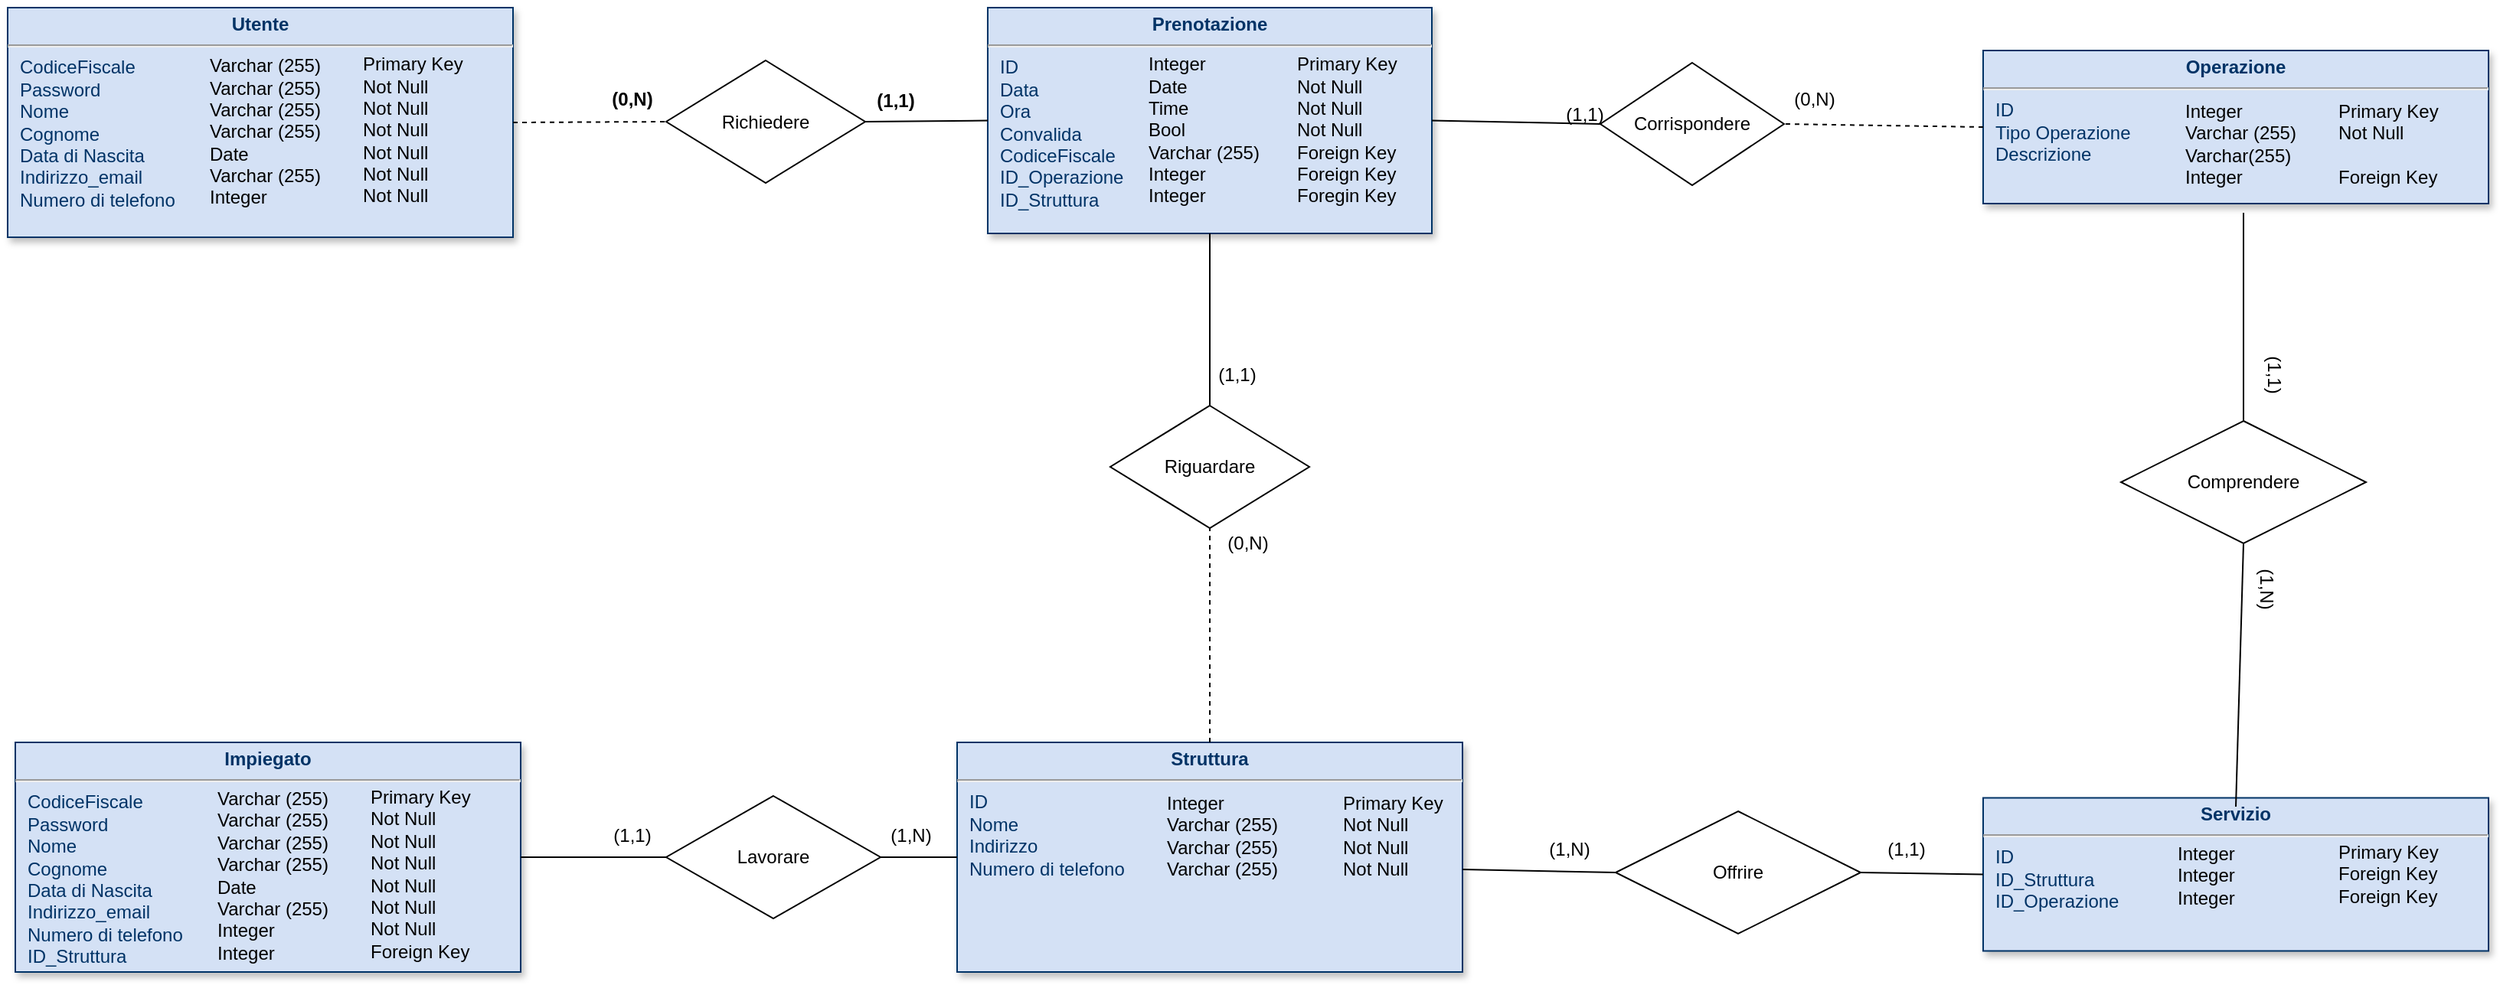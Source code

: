 <mxfile version="13.9.5" type="device"><diagram name="Page-1" id="efa7a0a1-bf9b-a30e-e6df-94a7791c09e9"><mxGraphModel dx="857" dy="642" grid="1" gridSize="10" guides="1" tooltips="1" connect="1" arrows="1" fold="1" page="1" pageScale="1" pageWidth="826" pageHeight="1169" background="#ffffff" math="0" shadow="0"><root><mxCell id="0"/><mxCell id="1" parent="0"/><mxCell id="20" value="&lt;p style=&quot;margin: 4px 0px 0px ; text-align: center&quot;&gt;&lt;b&gt;Prenotazione&lt;/b&gt;&lt;/p&gt;&lt;hr&gt;&lt;p style=&quot;margin: 0px ; margin-left: 8px&quot;&gt;ID&lt;/p&gt;&lt;p style=&quot;margin: 0px ; margin-left: 8px&quot;&gt;Data&lt;/p&gt;&lt;p style=&quot;margin: 0px ; margin-left: 8px&quot;&gt;Ora&lt;/p&gt;&lt;p style=&quot;margin: 0px ; margin-left: 8px&quot;&gt;Convalida&lt;/p&gt;&lt;p style=&quot;margin: 0px ; margin-left: 8px&quot;&gt;CodiceFiscale&lt;/p&gt;&lt;p style=&quot;margin: 0px ; margin-left: 8px&quot;&gt;ID_Operazione&lt;/p&gt;&lt;p style=&quot;margin: 0px ; margin-left: 8px&quot;&gt;ID_Struttura&lt;/p&gt;" style="verticalAlign=top;align=left;overflow=fill;fontSize=12;fontFamily=Helvetica;html=1;strokeColor=#003366;shadow=1;fillColor=#D4E1F5;fontColor=#003366" parent="1" vertex="1"><mxGeometry x="750" y="150" width="290" height="147.5" as="geometry"/></mxCell><mxCell id="iF1Satnm5P8hY6PcfvGE-114" value="Integer&lt;br&gt;Date&lt;br&gt;Time&lt;br&gt;Bool&lt;br&gt;Varchar (255)&lt;br&gt;Integer&lt;br&gt;Integer" style="rounded=0;whiteSpace=wrap;html=1;fillColor=none;align=left;strokeColor=none;" parent="1" vertex="1"><mxGeometry x="853" y="184.5" width="80" height="90" as="geometry"/></mxCell><mxCell id="iF1Satnm5P8hY6PcfvGE-115" value="Primary Key&lt;br&gt;Not Null&lt;br&gt;Not Null&lt;br&gt;Not Null&lt;br&gt;Foreign Key&lt;br&gt;Foreign Key&lt;br&gt;Foregin Key" style="rounded=0;whiteSpace=wrap;html=1;fillColor=none;align=left;strokeColor=none;" parent="1" vertex="1"><mxGeometry x="950" y="184.5" width="80" height="90" as="geometry"/></mxCell><mxCell id="iF1Satnm5P8hY6PcfvGE-119" value="&lt;p style=&quot;margin: 4px 0px 0px ; text-align: center&quot;&gt;&lt;b&gt;Utente&lt;/b&gt;&lt;/p&gt;&lt;hr&gt;&lt;p style=&quot;margin: 0px ; margin-left: 8px&quot;&gt;CodiceFiscale&lt;/p&gt;&lt;p style=&quot;margin: 0px ; margin-left: 8px&quot;&gt;Password&lt;/p&gt;&lt;p style=&quot;margin: 0px ; margin-left: 8px&quot;&gt;Nome&lt;/p&gt;&lt;p style=&quot;margin: 0px ; margin-left: 8px&quot;&gt;Cognome&lt;/p&gt;&lt;p style=&quot;margin: 0px ; margin-left: 8px&quot;&gt;Data di Nascita&lt;/p&gt;&lt;p style=&quot;margin: 0px ; margin-left: 8px&quot;&gt;Indirizzo_email&lt;/p&gt;&lt;p style=&quot;margin: 0px ; margin-left: 8px&quot;&gt;Numero di telefono&lt;/p&gt;" style="verticalAlign=top;align=left;overflow=fill;fontSize=12;fontFamily=Helvetica;html=1;strokeColor=#003366;shadow=1;fillColor=#D4E1F5;fontColor=#003366" parent="1" vertex="1"><mxGeometry x="110" y="150" width="330" height="150" as="geometry"/></mxCell><mxCell id="iF1Satnm5P8hY6PcfvGE-120" value="Varchar (255)&lt;br&gt;Varchar (255)&lt;br&gt;Varchar (255)&lt;br&gt;Varchar (255)&lt;br&gt;Date&lt;br&gt;Varchar (255)&lt;br&gt;Integer" style="rounded=0;whiteSpace=wrap;html=1;fillColor=none;align=left;strokeColor=none;" parent="1" vertex="1"><mxGeometry x="240" y="186" width="80" height="90" as="geometry"/></mxCell><mxCell id="iF1Satnm5P8hY6PcfvGE-121" value="Primary Key&lt;br&gt;Not Null&lt;br&gt;Not Null&lt;br&gt;Not Null&lt;br&gt;Not Null&lt;br&gt;Not Null&lt;br&gt;Not Null" style="rounded=0;whiteSpace=wrap;html=1;fillColor=none;align=left;strokeColor=none;" parent="1" vertex="1"><mxGeometry x="340" y="184.5" width="80" height="90" as="geometry"/></mxCell><mxCell id="iF1Satnm5P8hY6PcfvGE-122" value="" style="rhombus;whiteSpace=wrap;html=1;fillColor=none;" parent="1" vertex="1"><mxGeometry x="540" y="184.5" width="130" height="80" as="geometry"/></mxCell><mxCell id="iF1Satnm5P8hY6PcfvGE-123" value="Richiedere" style="text;html=1;strokeColor=none;fillColor=none;align=center;verticalAlign=middle;whiteSpace=wrap;rounded=0;" parent="1" vertex="1"><mxGeometry x="585" y="214.5" width="40" height="20" as="geometry"/></mxCell><mxCell id="iF1Satnm5P8hY6PcfvGE-124" value="" style="endArrow=none;html=1;exitX=1;exitY=0.5;exitDx=0;exitDy=0;entryX=0;entryY=0.5;entryDx=0;entryDy=0;dashed=1;" parent="1" source="iF1Satnm5P8hY6PcfvGE-119" target="iF1Satnm5P8hY6PcfvGE-122" edge="1"><mxGeometry width="50" height="50" relative="1" as="geometry"><mxPoint x="530" y="200" as="sourcePoint"/><mxPoint x="580" y="150" as="targetPoint"/></mxGeometry></mxCell><mxCell id="iF1Satnm5P8hY6PcfvGE-125" value="" style="endArrow=none;html=1;exitX=1;exitY=0.5;exitDx=0;exitDy=0;entryX=0;entryY=0.5;entryDx=0;entryDy=0;" parent="1" source="iF1Satnm5P8hY6PcfvGE-122" target="20" edge="1"><mxGeometry width="50" height="50" relative="1" as="geometry"><mxPoint x="530" y="200" as="sourcePoint"/><mxPoint x="580" y="150" as="targetPoint"/></mxGeometry></mxCell><mxCell id="iF1Satnm5P8hY6PcfvGE-126" value="&lt;b&gt;(0,N)&lt;/b&gt;" style="text;html=1;strokeColor=none;fillColor=none;align=center;verticalAlign=middle;whiteSpace=wrap;rounded=0;" parent="1" vertex="1"><mxGeometry x="498" y="200" width="40" height="20" as="geometry"/></mxCell><mxCell id="iF1Satnm5P8hY6PcfvGE-127" value="&lt;b&gt;(1,1)&lt;/b&gt;" style="text;html=1;strokeColor=none;fillColor=none;align=center;verticalAlign=middle;whiteSpace=wrap;rounded=0;" parent="1" vertex="1"><mxGeometry x="670" y="201" width="40" height="20" as="geometry"/></mxCell><mxCell id="iF1Satnm5P8hY6PcfvGE-129" value="&lt;p style=&quot;margin: 4px 0px 0px ; text-align: center&quot;&gt;&lt;b&gt;Impiegato&lt;/b&gt;&lt;/p&gt;&lt;hr&gt;&lt;p style=&quot;margin: 0px ; margin-left: 8px&quot;&gt;CodiceFiscale&lt;/p&gt;&lt;p style=&quot;margin: 0px ; margin-left: 8px&quot;&gt;Password&lt;/p&gt;&lt;p style=&quot;margin: 0px ; margin-left: 8px&quot;&gt;Nome&lt;/p&gt;&lt;p style=&quot;margin: 0px ; margin-left: 8px&quot;&gt;Cognome&lt;/p&gt;&lt;p style=&quot;margin: 0px ; margin-left: 8px&quot;&gt;Data di Nascita&lt;/p&gt;&lt;p style=&quot;margin: 0px ; margin-left: 8px&quot;&gt;Indirizzo_email&lt;/p&gt;&lt;p style=&quot;margin: 0px ; margin-left: 8px&quot;&gt;Numero di telefono&lt;/p&gt;&lt;p style=&quot;margin: 0px ; margin-left: 8px&quot;&gt;ID_Struttura&lt;/p&gt;" style="verticalAlign=top;align=left;overflow=fill;fontSize=12;fontFamily=Helvetica;html=1;strokeColor=#003366;shadow=1;fillColor=#D4E1F5;fontColor=#003366" parent="1" vertex="1"><mxGeometry x="115" y="630" width="330" height="150" as="geometry"/></mxCell><mxCell id="iF1Satnm5P8hY6PcfvGE-130" value="Varchar (255)&lt;br&gt;Varchar (255)&lt;br&gt;Varchar (255)&lt;br&gt;Varchar (255)&lt;br&gt;Date&lt;br&gt;Varchar (255)&lt;br&gt;Integer&lt;br&gt;Integer" style="rounded=0;whiteSpace=wrap;html=1;fillColor=none;align=left;strokeColor=none;" parent="1" vertex="1"><mxGeometry x="245" y="672" width="80" height="90" as="geometry"/></mxCell><mxCell id="iF1Satnm5P8hY6PcfvGE-131" value="Primary Key&lt;br&gt;Not Null&lt;br&gt;Not Null&lt;br&gt;Not Null&lt;br&gt;Not Null&lt;br&gt;Not Null&lt;br&gt;Not Null&lt;br&gt;Foreign Key" style="rounded=0;whiteSpace=wrap;html=1;fillColor=none;align=left;strokeColor=none;" parent="1" vertex="1"><mxGeometry x="345" y="668.5" width="80" height="95.5" as="geometry"/></mxCell><mxCell id="iF1Satnm5P8hY6PcfvGE-132" value="&lt;p style=&quot;margin: 4px 0px 0px ; text-align: center&quot;&gt;&lt;b&gt;Struttura&lt;/b&gt;&lt;/p&gt;&lt;hr&gt;&lt;p style=&quot;margin: 0px ; margin-left: 8px&quot;&gt;ID&lt;/p&gt;&lt;p style=&quot;margin: 0px ; margin-left: 8px&quot;&gt;Nome&lt;/p&gt;&lt;p style=&quot;margin: 0px ; margin-left: 8px&quot;&gt;Indirizzo&lt;/p&gt;&lt;p style=&quot;margin: 0px ; margin-left: 8px&quot;&gt;Numero di telefono&lt;/p&gt;&lt;p style=&quot;margin: 0px ; margin-left: 8px&quot;&gt;&lt;br&gt;&lt;/p&gt;" style="verticalAlign=top;align=left;overflow=fill;fontSize=12;fontFamily=Helvetica;html=1;strokeColor=#003366;shadow=1;fillColor=#D4E1F5;fontColor=#003366" parent="1" vertex="1"><mxGeometry x="730" y="630" width="330" height="150" as="geometry"/></mxCell><mxCell id="iF1Satnm5P8hY6PcfvGE-133" value="Integer&lt;br&gt;Varchar (255)&lt;br&gt;Varchar (255)&lt;br&gt;Varchar (255)" style="rounded=0;whiteSpace=wrap;html=1;fillColor=none;align=left;strokeColor=none;" parent="1" vertex="1"><mxGeometry x="865" y="646" width="80" height="90" as="geometry"/></mxCell><mxCell id="iF1Satnm5P8hY6PcfvGE-134" value="Primary Key&lt;br&gt;Not Null&lt;br&gt;Not Null&lt;br&gt;Not Null&lt;br&gt;" style="rounded=0;whiteSpace=wrap;html=1;fillColor=none;align=left;strokeColor=none;" parent="1" vertex="1"><mxGeometry x="980" y="645.5" width="80" height="90" as="geometry"/></mxCell><mxCell id="iF1Satnm5P8hY6PcfvGE-135" value="Lavorare" style="rhombus;whiteSpace=wrap;html=1;fillColor=none;" parent="1" vertex="1"><mxGeometry x="540" y="665" width="140" height="80" as="geometry"/></mxCell><mxCell id="iF1Satnm5P8hY6PcfvGE-136" value="" style="endArrow=none;html=1;exitX=1;exitY=0.5;exitDx=0;exitDy=0;entryX=0;entryY=0.5;entryDx=0;entryDy=0;" parent="1" source="iF1Satnm5P8hY6PcfvGE-129" target="iF1Satnm5P8hY6PcfvGE-135" edge="1"><mxGeometry width="50" height="50" relative="1" as="geometry"><mxPoint x="600" y="640" as="sourcePoint"/><mxPoint x="530" y="730" as="targetPoint"/></mxGeometry></mxCell><mxCell id="iF1Satnm5P8hY6PcfvGE-137" value="" style="endArrow=none;html=1;exitX=1;exitY=0.5;exitDx=0;exitDy=0;entryX=0;entryY=0.5;entryDx=0;entryDy=0;" parent="1" source="iF1Satnm5P8hY6PcfvGE-135" target="iF1Satnm5P8hY6PcfvGE-132" edge="1"><mxGeometry width="50" height="50" relative="1" as="geometry"><mxPoint x="600" y="640" as="sourcePoint"/><mxPoint x="650" y="590" as="targetPoint"/></mxGeometry></mxCell><mxCell id="iF1Satnm5P8hY6PcfvGE-138" value="(1,1)" style="text;html=1;strokeColor=none;fillColor=none;align=center;verticalAlign=middle;whiteSpace=wrap;rounded=0;" parent="1" vertex="1"><mxGeometry x="498" y="681" width="40" height="20" as="geometry"/></mxCell><mxCell id="iF1Satnm5P8hY6PcfvGE-139" value="(1,N)" style="text;html=1;strokeColor=none;fillColor=none;align=center;verticalAlign=middle;whiteSpace=wrap;rounded=0;" parent="1" vertex="1"><mxGeometry x="680" y="681" width="40" height="20" as="geometry"/></mxCell><mxCell id="iF1Satnm5P8hY6PcfvGE-140" value="Riguardare" style="rhombus;whiteSpace=wrap;html=1;fillColor=none;" parent="1" vertex="1"><mxGeometry x="830" y="410" width="130" height="80" as="geometry"/></mxCell><mxCell id="iF1Satnm5P8hY6PcfvGE-141" value="" style="endArrow=none;html=1;entryX=0.5;entryY=1;entryDx=0;entryDy=0;exitX=0.5;exitY=0;exitDx=0;exitDy=0;" parent="1" source="iF1Satnm5P8hY6PcfvGE-140" target="20" edge="1"><mxGeometry width="50" height="50" relative="1" as="geometry"><mxPoint x="790" y="500" as="sourcePoint"/><mxPoint x="840" y="450" as="targetPoint"/></mxGeometry></mxCell><mxCell id="iF1Satnm5P8hY6PcfvGE-142" value="" style="endArrow=none;html=1;entryX=0.5;entryY=1;entryDx=0;entryDy=0;exitX=0.5;exitY=0;exitDx=0;exitDy=0;dashed=1;" parent="1" source="iF1Satnm5P8hY6PcfvGE-132" target="iF1Satnm5P8hY6PcfvGE-140" edge="1"><mxGeometry width="50" height="50" relative="1" as="geometry"><mxPoint x="790" y="500" as="sourcePoint"/><mxPoint x="840" y="450" as="targetPoint"/></mxGeometry></mxCell><mxCell id="iF1Satnm5P8hY6PcfvGE-143" value="(1,1)" style="text;html=1;strokeColor=none;fillColor=none;align=center;verticalAlign=middle;whiteSpace=wrap;rounded=0;" parent="1" vertex="1"><mxGeometry x="893" y="380" width="40" height="20" as="geometry"/></mxCell><mxCell id="iF1Satnm5P8hY6PcfvGE-144" value="(0,N)" style="text;html=1;strokeColor=none;fillColor=none;align=center;verticalAlign=middle;whiteSpace=wrap;rounded=0;" parent="1" vertex="1"><mxGeometry x="900" y="490" width="40" height="20" as="geometry"/></mxCell><mxCell id="iF1Satnm5P8hY6PcfvGE-145" value="&lt;p style=&quot;margin: 4px 0px 0px ; text-align: center&quot;&gt;&lt;b&gt;Operazione&lt;/b&gt;&lt;/p&gt;&lt;hr&gt;&lt;p style=&quot;margin: 0px ; margin-left: 8px&quot;&gt;ID&lt;/p&gt;&lt;p style=&quot;margin: 0px ; margin-left: 8px&quot;&gt;Tipo Operazione&lt;/p&gt;&lt;p style=&quot;margin: 0px ; margin-left: 8px&quot;&gt;Descrizione&lt;/p&gt;&lt;p style=&quot;margin: 0px ; margin-left: 8px&quot;&gt;&lt;br&gt;&lt;/p&gt;" style="verticalAlign=top;align=left;overflow=fill;fontSize=12;fontFamily=Helvetica;html=1;strokeColor=#003366;shadow=1;fillColor=#D4E1F5;fontColor=#003366" parent="1" vertex="1"><mxGeometry x="1400" y="178" width="330" height="100" as="geometry"/></mxCell><mxCell id="iF1Satnm5P8hY6PcfvGE-146" value="Integer&lt;br&gt;Varchar (255)&lt;br&gt;Varchar(255)&lt;br&gt;Integer" style="rounded=0;whiteSpace=wrap;html=1;fillColor=none;align=left;strokeColor=none;" parent="1" vertex="1"><mxGeometry x="1530" y="194" width="80" height="90" as="geometry"/></mxCell><mxCell id="iF1Satnm5P8hY6PcfvGE-147" value="Primary Key&lt;br&gt;Not Null&lt;br&gt;&lt;br&gt;Foreign Key" style="rounded=0;whiteSpace=wrap;html=1;fillColor=none;align=left;strokeColor=none;" parent="1" vertex="1"><mxGeometry x="1630" y="194" width="80" height="90" as="geometry"/></mxCell><mxCell id="iF1Satnm5P8hY6PcfvGE-148" value="Corrispondere" style="rhombus;whiteSpace=wrap;html=1;fillColor=none;rotation=0;" parent="1" vertex="1"><mxGeometry x="1150" y="186" width="120" height="80" as="geometry"/></mxCell><mxCell id="iF1Satnm5P8hY6PcfvGE-149" value="" style="endArrow=none;html=1;dashed=1;entryX=1;entryY=0.5;entryDx=0;entryDy=0;exitX=0;exitY=0.5;exitDx=0;exitDy=0;" parent="1" source="iF1Satnm5P8hY6PcfvGE-145" target="iF1Satnm5P8hY6PcfvGE-148" edge="1"><mxGeometry width="50" height="50" relative="1" as="geometry"><mxPoint x="1170" y="470" as="sourcePoint"/><mxPoint x="1220" y="420" as="targetPoint"/></mxGeometry></mxCell><mxCell id="iF1Satnm5P8hY6PcfvGE-150" value="" style="endArrow=none;html=1;entryX=1;entryY=0.5;entryDx=0;entryDy=0;exitX=0;exitY=0.5;exitDx=0;exitDy=0;" parent="1" source="iF1Satnm5P8hY6PcfvGE-148" target="20" edge="1"><mxGeometry width="50" height="50" relative="1" as="geometry"><mxPoint x="1170" y="470" as="sourcePoint"/><mxPoint x="1220" y="420" as="targetPoint"/></mxGeometry></mxCell><mxCell id="iF1Satnm5P8hY6PcfvGE-151" value="(1,1)" style="text;html=1;strokeColor=none;fillColor=none;align=center;verticalAlign=middle;whiteSpace=wrap;rounded=0;rotation=0;" parent="1" vertex="1"><mxGeometry x="1330" y="690" width="40" height="20" as="geometry"/></mxCell><mxCell id="iF1Satnm5P8hY6PcfvGE-152" value="(0,N)" style="text;html=1;strokeColor=none;fillColor=none;align=center;verticalAlign=middle;whiteSpace=wrap;rounded=0;rotation=0;" parent="1" vertex="1"><mxGeometry x="1270" y="200" width="40" height="20" as="geometry"/></mxCell><mxCell id="WU54DAAFOW1WzIiQXETw-20" value="&lt;p style=&quot;margin: 4px 0px 0px ; text-align: center&quot;&gt;&lt;b&gt;Servizio&lt;/b&gt;&lt;/p&gt;&lt;hr&gt;&lt;p style=&quot;margin: 0px ; margin-left: 8px&quot;&gt;ID&lt;/p&gt;&lt;p style=&quot;margin: 0px ; margin-left: 8px&quot;&gt;ID_Struttura&lt;/p&gt;&lt;p style=&quot;margin: 0px ; margin-left: 8px&quot;&gt;ID_Operazione&lt;/p&gt;" style="verticalAlign=top;align=left;overflow=fill;fontSize=12;fontFamily=Helvetica;html=1;strokeColor=#003366;shadow=1;fillColor=#D4E1F5;fontColor=#003366" parent="1" vertex="1"><mxGeometry x="1400" y="666.25" width="330" height="100" as="geometry"/></mxCell><mxCell id="WU54DAAFOW1WzIiQXETw-21" value="Integer&lt;br&gt;Integer&lt;br&gt;Integer" style="rounded=0;whiteSpace=wrap;html=1;fillColor=none;align=left;strokeColor=none;" parent="1" vertex="1"><mxGeometry x="1525" y="672" width="80" height="90" as="geometry"/></mxCell><mxCell id="WU54DAAFOW1WzIiQXETw-22" value="Primary Key&lt;br&gt;Foreign Key&lt;br&gt;Foreign Key" style="rounded=0;whiteSpace=wrap;html=1;fillColor=none;align=left;strokeColor=none;" parent="1" vertex="1"><mxGeometry x="1630" y="671.25" width="80" height="90" as="geometry"/></mxCell><mxCell id="WU54DAAFOW1WzIiQXETw-23" value="Offrire" style="rhombus;whiteSpace=wrap;html=1;" parent="1" vertex="1"><mxGeometry x="1160" y="675" width="160" height="80" as="geometry"/></mxCell><mxCell id="WU54DAAFOW1WzIiQXETw-24" value="" style="endArrow=none;html=1;exitX=1;exitY=0.75;exitDx=0;exitDy=0;entryX=0;entryY=0.5;entryDx=0;entryDy=0;" parent="1" source="iF1Satnm5P8hY6PcfvGE-134" target="WU54DAAFOW1WzIiQXETw-23" edge="1"><mxGeometry width="50" height="50" relative="1" as="geometry"><mxPoint x="1280" y="670" as="sourcePoint"/><mxPoint x="1330" y="620" as="targetPoint"/></mxGeometry></mxCell><mxCell id="WU54DAAFOW1WzIiQXETw-25" value="" style="endArrow=none;html=1;exitX=1;exitY=0.5;exitDx=0;exitDy=0;entryX=0;entryY=0.5;entryDx=0;entryDy=0;" parent="1" source="WU54DAAFOW1WzIiQXETw-23" target="WU54DAAFOW1WzIiQXETw-20" edge="1"><mxGeometry width="50" height="50" relative="1" as="geometry"><mxPoint x="1290" y="680" as="sourcePoint"/><mxPoint x="1340" y="630" as="targetPoint"/></mxGeometry></mxCell><mxCell id="WU54DAAFOW1WzIiQXETw-27" value="Comprendere" style="rhombus;whiteSpace=wrap;html=1;" parent="1" vertex="1"><mxGeometry x="1490" y="420" width="160" height="80" as="geometry"/></mxCell><mxCell id="WU54DAAFOW1WzIiQXETw-28" value="" style="endArrow=none;html=1;entryX=0.5;entryY=0;entryDx=0;entryDy=0;exitX=0.5;exitY=1;exitDx=0;exitDy=0;" parent="1" source="iF1Satnm5P8hY6PcfvGE-146" target="WU54DAAFOW1WzIiQXETw-27" edge="1"><mxGeometry width="50" height="50" relative="1" as="geometry"><mxPoint x="1450" y="620" as="sourcePoint"/><mxPoint x="1500" y="570" as="targetPoint"/></mxGeometry></mxCell><mxCell id="WU54DAAFOW1WzIiQXETw-29" value="" style="endArrow=none;html=1;entryX=0.5;entryY=1;entryDx=0;entryDy=0;exitX=0.5;exitY=0;exitDx=0;exitDy=0;" parent="1" source="WU54DAAFOW1WzIiQXETw-21" target="WU54DAAFOW1WzIiQXETw-27" edge="1"><mxGeometry width="50" height="50" relative="1" as="geometry"><mxPoint x="1510" y="740" as="sourcePoint"/><mxPoint x="1560" y="690" as="targetPoint"/></mxGeometry></mxCell><mxCell id="WU54DAAFOW1WzIiQXETw-30" value="(1,1)" style="text;html=1;strokeColor=none;fillColor=none;align=center;verticalAlign=middle;whiteSpace=wrap;rounded=0;rotation=0;" parent="1" vertex="1"><mxGeometry x="1120" y="210" width="40" height="20" as="geometry"/></mxCell><mxCell id="WU54DAAFOW1WzIiQXETw-31" value="(1,N)" style="text;html=1;strokeColor=none;fillColor=none;align=center;verticalAlign=middle;whiteSpace=wrap;rounded=0;" parent="1" vertex="1"><mxGeometry x="1110" y="690" width="40" height="20" as="geometry"/></mxCell><mxCell id="WU54DAAFOW1WzIiQXETw-32" value="(1,N)" style="text;html=1;strokeColor=none;fillColor=none;align=center;verticalAlign=middle;whiteSpace=wrap;rounded=0;rotation=90;" parent="1" vertex="1"><mxGeometry x="1565" y="520" width="40" height="20" as="geometry"/></mxCell><mxCell id="WU54DAAFOW1WzIiQXETw-33" value="(1,1)" style="text;html=1;strokeColor=none;fillColor=none;align=center;verticalAlign=middle;whiteSpace=wrap;rounded=0;rotation=90;" parent="1" vertex="1"><mxGeometry x="1570" y="380" width="40" height="20" as="geometry"/></mxCell></root></mxGraphModel></diagram></mxfile>